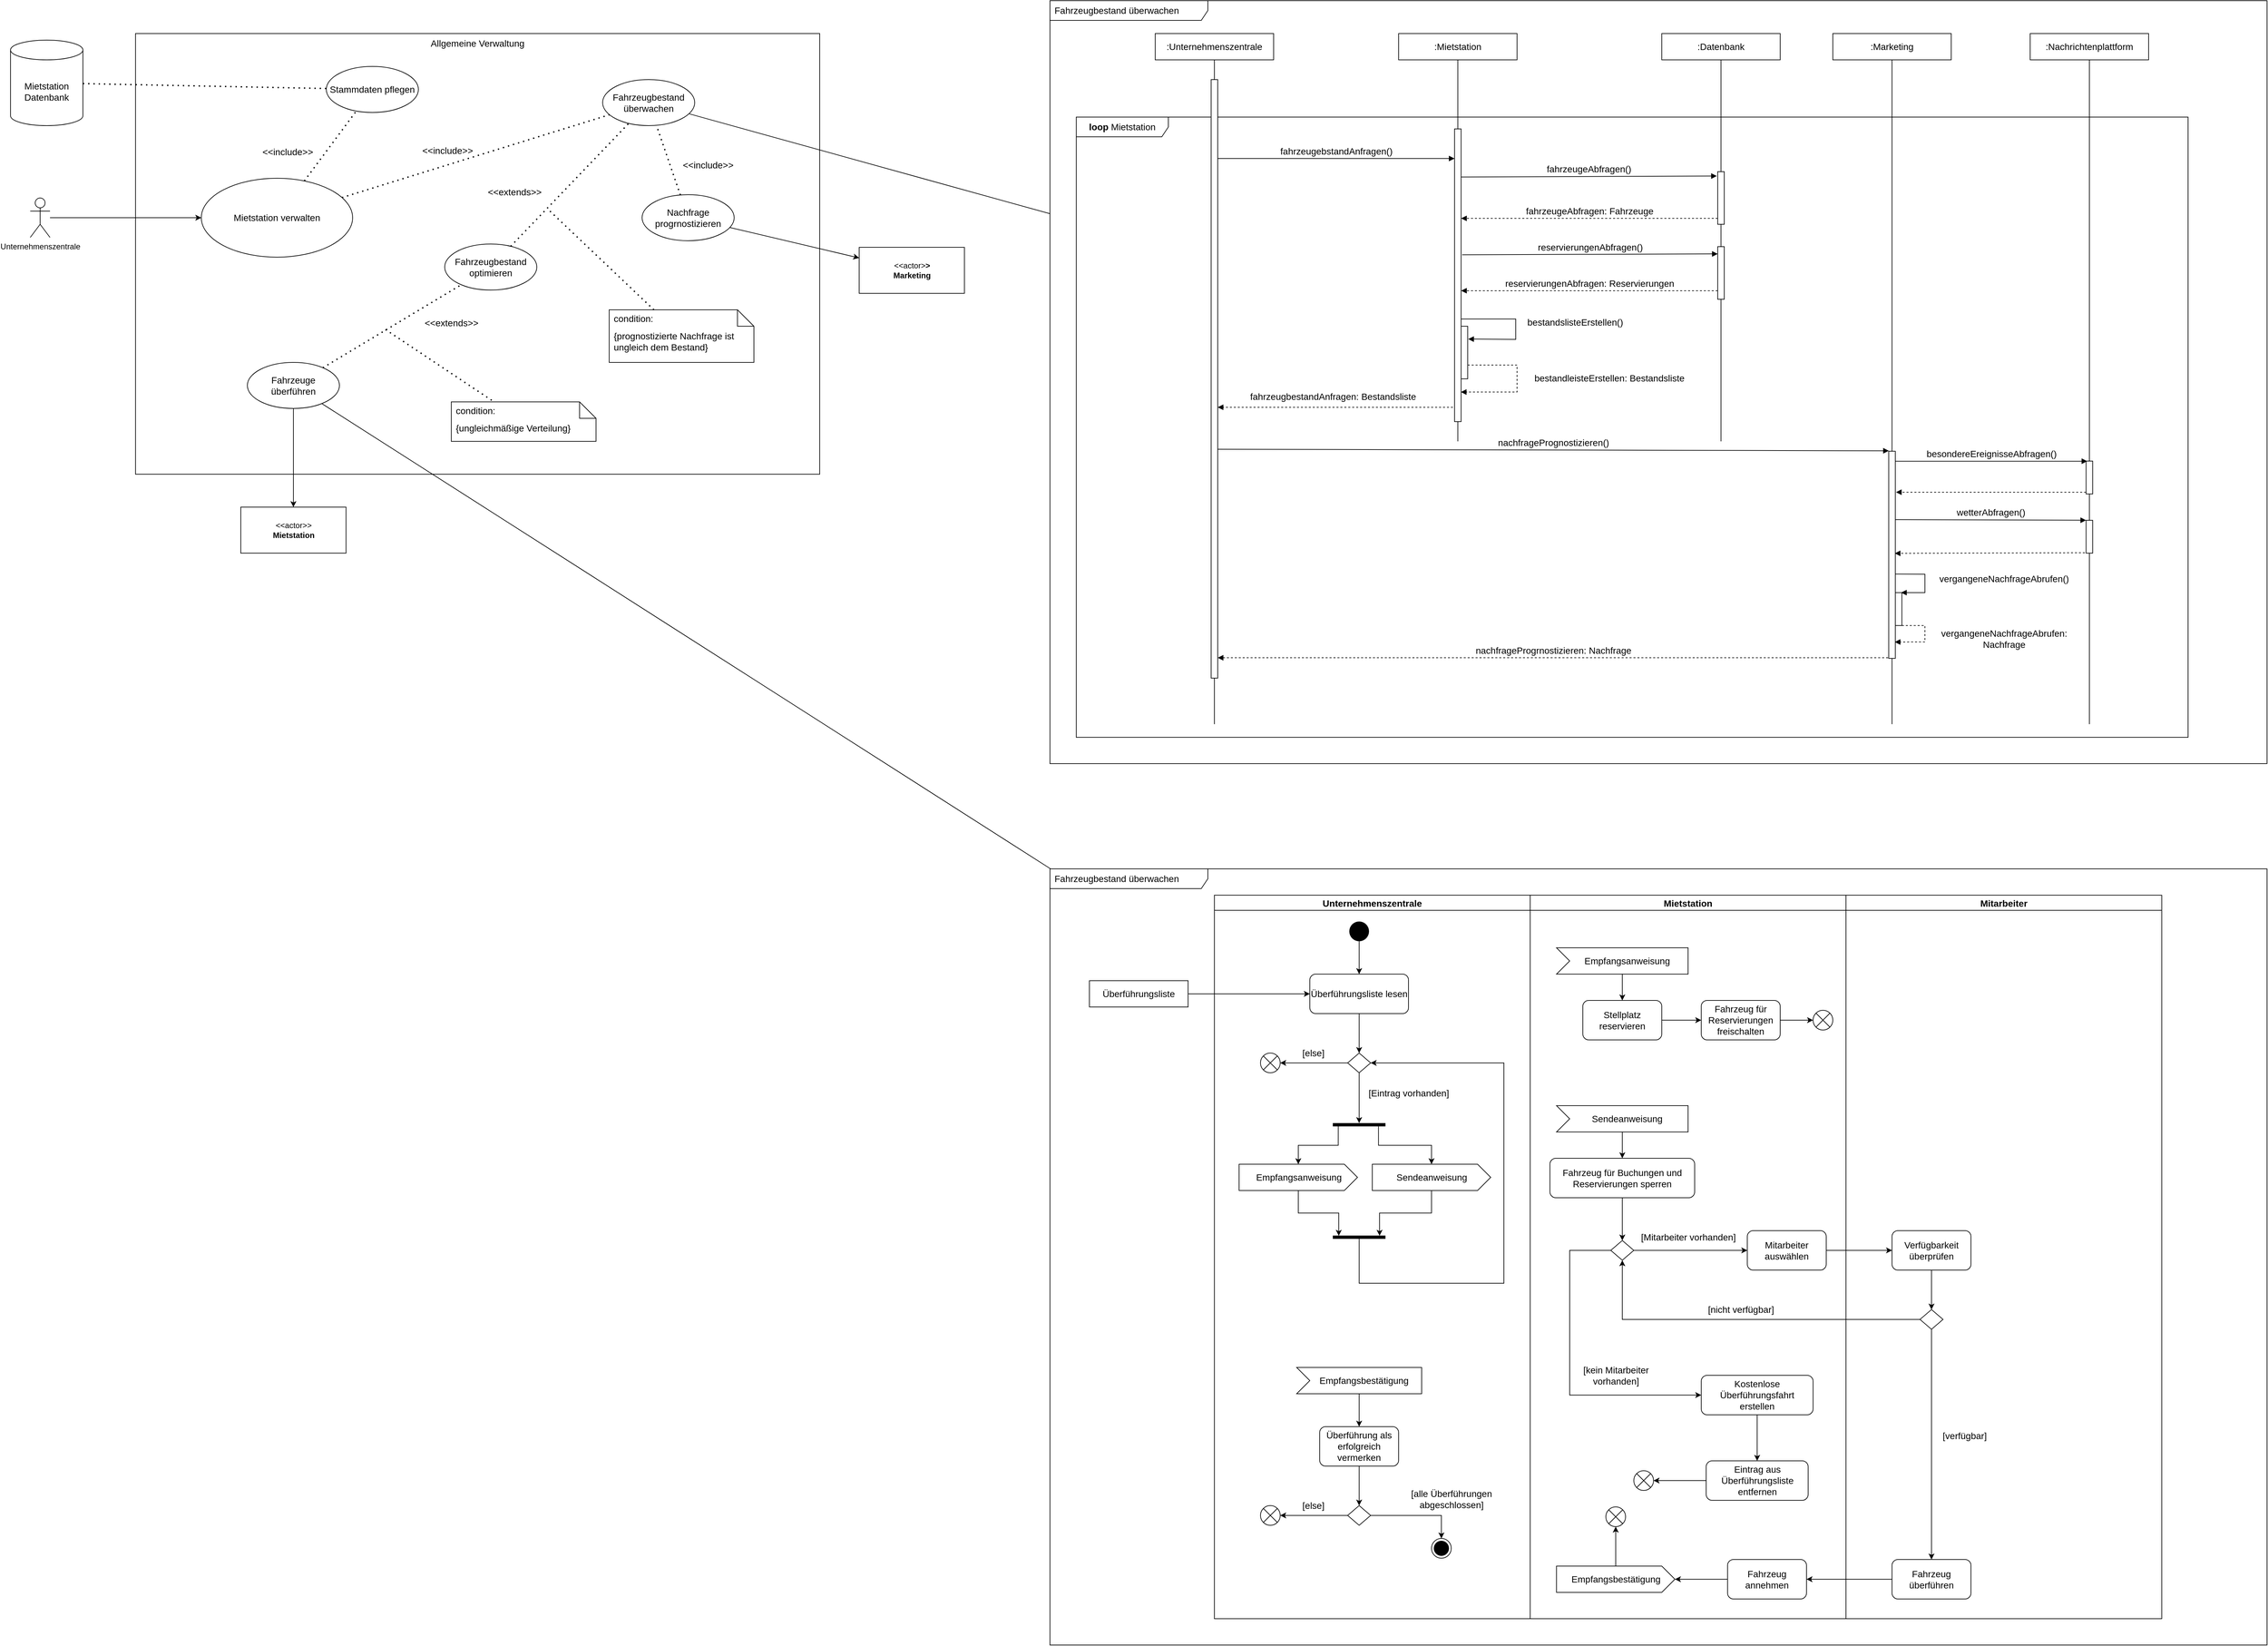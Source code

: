 <mxfile version="16.2.2" type="github">
  <diagram id="T9YhzOFRz3ybyIc2CFFb" name="Page-1">
    <mxGraphModel dx="3977" dy="2266" grid="1" gridSize="10" guides="1" tooltips="1" connect="1" arrows="1" fold="1" page="1" pageScale="1" pageWidth="4000" pageHeight="3000" math="0" shadow="0">
      <root>
        <mxCell id="0" />
        <mxCell id="1" parent="0" />
        <mxCell id="yq6vvfXI3uli9TNve_ER-16" value="Fahrzeugbestand überwachen" style="shape=umlFrame;whiteSpace=wrap;html=1;width=240;height=30;boundedLbl=1;verticalAlign=middle;align=left;spacingLeft=5;fontSize=14;" vertex="1" parent="1">
          <mxGeometry x="1630" y="40" width="1850" height="1160" as="geometry" />
        </mxCell>
        <mxCell id="yq6vvfXI3uli9TNve_ER-29" value="&lt;b&gt;loop&lt;/b&gt; Mietstation" style="shape=umlFrame;whiteSpace=wrap;html=1;fontSize=14;width=140;height=30;" vertex="1" parent="1">
          <mxGeometry x="1670" y="217" width="1690" height="943" as="geometry" />
        </mxCell>
        <mxCell id="vpkyE2I-De3JcrigjXew-1" value="Unternehmenszentrale" style="shape=umlActor;verticalLabelPosition=bottom;verticalAlign=top;html=1;" parent="1" vertex="1">
          <mxGeometry x="80" y="340" width="30" height="60" as="geometry" />
        </mxCell>
        <mxCell id="vpkyE2I-De3JcrigjXew-2" value="Allgemeine Verwaltung" style="rounded=0;whiteSpace=wrap;html=1;verticalAlign=top;fontSize=14;" parent="1" vertex="1">
          <mxGeometry x="240" y="90" width="1040" height="670" as="geometry" />
        </mxCell>
        <mxCell id="vpkyE2I-De3JcrigjXew-8" value="Stammdaten pflegen" style="ellipse;whiteSpace=wrap;html=1;fontSize=14;" parent="1" vertex="1">
          <mxGeometry x="530" y="140" width="140" height="70" as="geometry" />
        </mxCell>
        <mxCell id="vpkyE2I-De3JcrigjXew-9" value="" style="endArrow=classic;html=1;rounded=0;fontSize=14;" parent="1" source="vpkyE2I-De3JcrigjXew-1" target="vpkyE2I-De3JcrigjXew-19" edge="1">
          <mxGeometry width="50" height="50" relative="1" as="geometry">
            <mxPoint x="680" y="440" as="sourcePoint" />
            <mxPoint x="300" y="269.861" as="targetPoint" />
          </mxGeometry>
        </mxCell>
        <mxCell id="vpkyE2I-De3JcrigjXew-10" value="Fahrzeugbestand überwachen" style="ellipse;whiteSpace=wrap;html=1;fontSize=14;" parent="1" vertex="1">
          <mxGeometry x="950" y="160" width="140" height="70" as="geometry" />
        </mxCell>
        <mxCell id="vpkyE2I-De3JcrigjXew-11" value="Fahrzeugbestand optimieren" style="ellipse;whiteSpace=wrap;html=1;fontSize=14;" parent="1" vertex="1">
          <mxGeometry x="710" y="410" width="140" height="70" as="geometry" />
        </mxCell>
        <mxCell id="vpkyE2I-De3JcrigjXew-12" value="Fahrzeuge überführen" style="ellipse;whiteSpace=wrap;html=1;fontSize=14;" parent="1" vertex="1">
          <mxGeometry x="410" y="590" width="140" height="70" as="geometry" />
        </mxCell>
        <mxCell id="vpkyE2I-De3JcrigjXew-13" value="&amp;lt;&amp;lt;include&amp;gt;&amp;gt;" style="endArrow=none;dashed=1;html=1;dashPattern=1 3;strokeWidth=2;rounded=0;fontSize=14;" parent="1" source="vpkyE2I-De3JcrigjXew-19" target="vpkyE2I-De3JcrigjXew-8" edge="1">
          <mxGeometry x="-0.706" y="48" width="50" height="50" relative="1" as="geometry">
            <mxPoint x="537.727" y="280" as="sourcePoint" />
            <mxPoint x="730" y="440" as="targetPoint" />
            <mxPoint x="1" as="offset" />
          </mxGeometry>
        </mxCell>
        <mxCell id="vpkyE2I-De3JcrigjXew-14" value="&amp;lt;&amp;lt;include&amp;gt;&amp;gt;" style="endArrow=none;dashed=1;html=1;dashPattern=1 3;strokeWidth=2;rounded=0;fontSize=14;" parent="1" source="vpkyE2I-De3JcrigjXew-19" target="vpkyE2I-De3JcrigjXew-10" edge="1">
          <mxGeometry x="-0.183" y="21" width="50" height="50" relative="1" as="geometry">
            <mxPoint x="610" y="348.133" as="sourcePoint" />
            <mxPoint x="730" y="440" as="targetPoint" />
            <mxPoint as="offset" />
          </mxGeometry>
        </mxCell>
        <mxCell id="vpkyE2I-De3JcrigjXew-16" value="&amp;lt;&amp;lt;extends&amp;gt;&amp;gt;" style="endArrow=none;dashed=1;html=1;dashPattern=1 3;strokeWidth=2;rounded=0;fontSize=14;" parent="1" source="vpkyE2I-De3JcrigjXew-12" target="vpkyE2I-De3JcrigjXew-11" edge="1">
          <mxGeometry x="0.65" y="-42" width="50" height="50" relative="1" as="geometry">
            <mxPoint x="680" y="490" as="sourcePoint" />
            <mxPoint x="730" y="440" as="targetPoint" />
            <mxPoint as="offset" />
          </mxGeometry>
        </mxCell>
        <mxCell id="vpkyE2I-De3JcrigjXew-17" value="&amp;lt;&amp;lt;include&amp;gt;&amp;gt;" style="endArrow=none;dashed=1;html=1;dashPattern=1 3;strokeWidth=2;rounded=0;fontSize=14;startArrow=none;" parent="1" source="yq6vvfXI3uli9TNve_ER-58" target="vpkyE2I-De3JcrigjXew-10" edge="1">
          <mxGeometry x="-0.474" y="-54" width="50" height="50" relative="1" as="geometry">
            <mxPoint x="680" y="490" as="sourcePoint" />
            <mxPoint x="596.707" y="420" as="targetPoint" />
            <mxPoint as="offset" />
          </mxGeometry>
        </mxCell>
        <mxCell id="vpkyE2I-De3JcrigjXew-19" value="Mietstation verwalten" style="ellipse;whiteSpace=wrap;html=1;fontSize=14;" parent="1" vertex="1">
          <mxGeometry x="340" y="310" width="230" height="120" as="geometry" />
        </mxCell>
        <mxCell id="vpkyE2I-De3JcrigjXew-20" value="{ungleichmäßige Verteilung}" style="shape=note2;boundedLbl=1;whiteSpace=wrap;html=1;size=25;verticalAlign=top;align=left;spacingLeft=5;fontSize=14;" parent="1" vertex="1">
          <mxGeometry x="720" y="650" width="220" height="60" as="geometry" />
        </mxCell>
        <mxCell id="vpkyE2I-De3JcrigjXew-21" value="condition:" style="resizeWidth=1;part=1;strokeColor=none;fillColor=none;align=left;spacingLeft=5;fontSize=14;" parent="vpkyE2I-De3JcrigjXew-20" vertex="1">
          <mxGeometry width="220" height="25" relative="1" as="geometry" />
        </mxCell>
        <mxCell id="vpkyE2I-De3JcrigjXew-22" value="" style="endArrow=none;dashed=1;html=1;dashPattern=1 3;strokeWidth=2;rounded=0;fontSize=14;startArrow=none;startFill=0;" parent="1" target="vpkyE2I-De3JcrigjXew-20" edge="1">
          <mxGeometry width="50" height="50" relative="1" as="geometry">
            <mxPoint x="620" y="540" as="sourcePoint" />
            <mxPoint x="730" y="440" as="targetPoint" />
          </mxGeometry>
        </mxCell>
        <mxCell id="vpkyE2I-De3JcrigjXew-23" value="{prognostizierte Nachfrage ist ungleich dem Bestand}" style="shape=note2;boundedLbl=1;whiteSpace=wrap;html=1;size=25;verticalAlign=top;align=left;spacingLeft=5;fontSize=14;" parent="1" vertex="1">
          <mxGeometry x="960" y="510" width="220" height="80" as="geometry" />
        </mxCell>
        <mxCell id="vpkyE2I-De3JcrigjXew-24" value="condition:" style="resizeWidth=1;part=1;strokeColor=none;fillColor=none;align=left;spacingLeft=5;fontSize=14;" parent="vpkyE2I-De3JcrigjXew-23" vertex="1">
          <mxGeometry width="220" height="25" relative="1" as="geometry" />
        </mxCell>
        <mxCell id="vpkyE2I-De3JcrigjXew-25" value="" style="endArrow=none;dashed=1;html=1;dashPattern=1 3;strokeWidth=2;rounded=0;fontSize=14;" parent="1" target="vpkyE2I-De3JcrigjXew-23" edge="1">
          <mxGeometry width="50" height="50" relative="1" as="geometry">
            <mxPoint x="870" y="360" as="sourcePoint" />
            <mxPoint x="790" y="480" as="targetPoint" />
          </mxGeometry>
        </mxCell>
        <mxCell id="yq6vvfXI3uli9TNve_ER-6" value="&amp;lt;&amp;lt;actor&amp;gt;&amp;gt;&lt;br&gt;&lt;b&gt;Mietstation&lt;/b&gt;" style="text;html=1;align=center;verticalAlign=middle;dashed=0;fillColor=#ffffff;strokeColor=#000000;" vertex="1" parent="1">
          <mxGeometry x="400" y="810" width="160" height="70" as="geometry" />
        </mxCell>
        <mxCell id="yq6vvfXI3uli9TNve_ER-11" value="&lt;div&gt;Mietstation&lt;br&gt;&lt;/div&gt;&lt;div&gt;Datenbank&lt;/div&gt;" style="shape=cylinder3;whiteSpace=wrap;html=1;boundedLbl=1;backgroundOutline=1;size=15;fontSize=14;" vertex="1" parent="1">
          <mxGeometry x="50" y="100" width="110" height="130" as="geometry" />
        </mxCell>
        <mxCell id="yq6vvfXI3uli9TNve_ER-12" value="" style="endArrow=none;dashed=1;html=1;dashPattern=1 3;strokeWidth=2;rounded=0;fontSize=14;" edge="1" parent="1" source="yq6vvfXI3uli9TNve_ER-11" target="vpkyE2I-De3JcrigjXew-8">
          <mxGeometry width="50" height="50" relative="1" as="geometry">
            <mxPoint x="520" y="260" as="sourcePoint" />
            <mxPoint x="570" y="210" as="targetPoint" />
          </mxGeometry>
        </mxCell>
        <mxCell id="yq6vvfXI3uli9TNve_ER-14" value="" style="endArrow=none;html=1;rounded=0;fontSize=14;" edge="1" parent="1" source="yq6vvfXI3uli9TNve_ER-16" target="vpkyE2I-De3JcrigjXew-10">
          <mxGeometry width="50" height="50" relative="1" as="geometry">
            <mxPoint x="1420" y="500" as="sourcePoint" />
            <mxPoint x="1470" y="450" as="targetPoint" />
          </mxGeometry>
        </mxCell>
        <mxCell id="yq6vvfXI3uli9TNve_ER-18" value=":Unternehmenszentrale" style="shape=umlLifeline;perimeter=lifelinePerimeter;whiteSpace=wrap;html=1;container=1;collapsible=0;recursiveResize=0;outlineConnect=0;lifelineDashed=0;fontSize=14;" vertex="1" parent="1">
          <mxGeometry x="1790" y="90" width="180" height="1050" as="geometry" />
        </mxCell>
        <mxCell id="yq6vvfXI3uli9TNve_ER-26" value="" style="html=1;points=[];perimeter=orthogonalPerimeter;fontSize=14;" vertex="1" parent="yq6vvfXI3uli9TNve_ER-18">
          <mxGeometry x="85" y="70" width="10" height="910" as="geometry" />
        </mxCell>
        <mxCell id="yq6vvfXI3uli9TNve_ER-19" value=":Mietstation" style="shape=umlLifeline;perimeter=lifelinePerimeter;whiteSpace=wrap;html=1;container=1;collapsible=0;recursiveResize=0;outlineConnect=0;lifelineDashed=0;fontSize=14;" vertex="1" parent="1">
          <mxGeometry x="2160" y="90" width="180" height="620" as="geometry" />
        </mxCell>
        <mxCell id="yq6vvfXI3uli9TNve_ER-27" value="" style="html=1;points=[];perimeter=orthogonalPerimeter;fontSize=14;" vertex="1" parent="yq6vvfXI3uli9TNve_ER-19">
          <mxGeometry x="85" y="145" width="10" height="445" as="geometry" />
        </mxCell>
        <mxCell id="yq6vvfXI3uli9TNve_ER-37" value="bestandslisteErstellen()" style="html=1;verticalAlign=bottom;labelBackgroundColor=none;endArrow=block;endFill=1;rounded=0;fontSize=14;entryX=1.08;entryY=0.243;entryDx=0;entryDy=0;entryPerimeter=0;" edge="1" parent="yq6vvfXI3uli9TNve_ER-19" source="yq6vvfXI3uli9TNve_ER-27" target="yq6vvfXI3uli9TNve_ER-40">
          <mxGeometry x="0.059" y="90" width="160" relative="1" as="geometry">
            <mxPoint x="113" y="434" as="sourcePoint" />
            <mxPoint x="113" y="465" as="targetPoint" />
            <Array as="points">
              <mxPoint x="178" y="434" />
              <mxPoint x="178" y="465" />
            </Array>
            <mxPoint as="offset" />
          </mxGeometry>
        </mxCell>
        <mxCell id="yq6vvfXI3uli9TNve_ER-40" value="" style="html=1;points=[];perimeter=orthogonalPerimeter;fontSize=14;" vertex="1" parent="yq6vvfXI3uli9TNve_ER-19">
          <mxGeometry x="95" y="445" width="10" height="80" as="geometry" />
        </mxCell>
        <mxCell id="yq6vvfXI3uli9TNve_ER-41" value="bestandleisteErstellen: Bestandsliste" style="html=1;verticalAlign=bottom;labelBackgroundColor=none;endArrow=block;endFill=1;dashed=1;rounded=0;fontSize=14;exitX=1;exitY=0.738;exitDx=0;exitDy=0;exitPerimeter=0;entryX=0.96;entryY=0.899;entryDx=0;entryDy=0;entryPerimeter=0;" edge="1" parent="yq6vvfXI3uli9TNve_ER-19" source="yq6vvfXI3uli9TNve_ER-40" target="yq6vvfXI3uli9TNve_ER-27">
          <mxGeometry x="0.053" y="140" width="160" relative="1" as="geometry">
            <mxPoint x="70" y="465" as="sourcePoint" />
            <mxPoint x="230" y="465" as="targetPoint" />
            <Array as="points">
              <mxPoint x="180" y="504" />
              <mxPoint x="180" y="545" />
            </Array>
            <mxPoint as="offset" />
          </mxGeometry>
        </mxCell>
        <mxCell id="yq6vvfXI3uli9TNve_ER-20" value=":Datenbank" style="shape=umlLifeline;perimeter=lifelinePerimeter;whiteSpace=wrap;html=1;container=1;collapsible=0;recursiveResize=0;outlineConnect=0;lifelineDashed=0;fontSize=14;" vertex="1" parent="1">
          <mxGeometry x="2560" y="90" width="180" height="620" as="geometry" />
        </mxCell>
        <mxCell id="yq6vvfXI3uli9TNve_ER-33" value="" style="html=1;points=[];perimeter=orthogonalPerimeter;fontSize=14;" vertex="1" parent="yq6vvfXI3uli9TNve_ER-20">
          <mxGeometry x="85" y="324" width="10" height="80" as="geometry" />
        </mxCell>
        <mxCell id="yq6vvfXI3uli9TNve_ER-36" value="reservierungenAbfragen()" style="html=1;verticalAlign=bottom;labelBackgroundColor=none;endArrow=block;endFill=1;rounded=0;fontSize=14;exitX=1.167;exitY=0.43;exitDx=0;exitDy=0;exitPerimeter=0;" edge="1" parent="yq6vvfXI3uli9TNve_ER-20">
          <mxGeometry width="160" relative="1" as="geometry">
            <mxPoint x="-303.33" y="336.35" as="sourcePoint" />
            <mxPoint x="85" y="335.0" as="targetPoint" />
          </mxGeometry>
        </mxCell>
        <mxCell id="yq6vvfXI3uli9TNve_ER-70" value="" style="html=1;points=[];perimeter=orthogonalPerimeter;fontSize=14;" vertex="1" parent="yq6vvfXI3uli9TNve_ER-20">
          <mxGeometry x="85" y="210" width="10" height="80" as="geometry" />
        </mxCell>
        <mxCell id="yq6vvfXI3uli9TNve_ER-28" value="fahrzeugebstandAnfragen()" style="html=1;verticalAlign=bottom;labelBackgroundColor=none;endArrow=block;endFill=1;rounded=0;fontSize=14;" edge="1" parent="1">
          <mxGeometry width="160" relative="1" as="geometry">
            <mxPoint x="1885" y="280.0" as="sourcePoint" />
            <mxPoint x="2245" y="280.0" as="targetPoint" />
          </mxGeometry>
        </mxCell>
        <mxCell id="yq6vvfXI3uli9TNve_ER-32" value="fahrzeugeAbfragen()" style="html=1;verticalAlign=bottom;labelBackgroundColor=none;endArrow=block;endFill=1;rounded=0;fontSize=14;entryX=-0.133;entryY=0.02;entryDx=0;entryDy=0;entryPerimeter=0;exitX=1;exitY=0.153;exitDx=0;exitDy=0;exitPerimeter=0;" edge="1" parent="1">
          <mxGeometry width="160" relative="1" as="geometry">
            <mxPoint x="2255" y="308.085" as="sourcePoint" />
            <mxPoint x="2643.67" y="306.6" as="targetPoint" />
          </mxGeometry>
        </mxCell>
        <mxCell id="yq6vvfXI3uli9TNve_ER-34" value="fahrzeugeAbfragen: Fahrzeuge" style="html=1;verticalAlign=bottom;labelBackgroundColor=none;endArrow=block;endFill=1;dashed=1;rounded=0;fontSize=14;" edge="1" parent="1">
          <mxGeometry width="160" relative="1" as="geometry">
            <mxPoint x="2645" y="371" as="sourcePoint" />
            <mxPoint x="2255" y="371" as="targetPoint" />
            <Array as="points">
              <mxPoint x="2370" y="371" />
            </Array>
          </mxGeometry>
        </mxCell>
        <mxCell id="yq6vvfXI3uli9TNve_ER-35" value="reservierungenAbfragen: Reservierungen" style="html=1;verticalAlign=bottom;labelBackgroundColor=none;endArrow=block;endFill=1;dashed=1;rounded=0;fontSize=14;" edge="1" parent="1">
          <mxGeometry width="160" relative="1" as="geometry">
            <mxPoint x="2645" y="481" as="sourcePoint" />
            <mxPoint x="2255" y="481" as="targetPoint" />
            <Array as="points">
              <mxPoint x="2330" y="481" />
            </Array>
          </mxGeometry>
        </mxCell>
        <mxCell id="yq6vvfXI3uli9TNve_ER-38" value="" style="html=1;verticalAlign=bottom;labelBackgroundColor=none;endArrow=block;endFill=1;dashed=1;rounded=0;fontSize=14;exitX=-0.25;exitY=0.951;exitDx=0;exitDy=0;exitPerimeter=0;" edge="1" parent="1" source="yq6vvfXI3uli9TNve_ER-27" target="yq6vvfXI3uli9TNve_ER-26">
          <mxGeometry width="160" relative="1" as="geometry">
            <mxPoint x="2150" y="420" as="sourcePoint" />
            <mxPoint x="2310" y="420" as="targetPoint" />
          </mxGeometry>
        </mxCell>
        <mxCell id="yq6vvfXI3uli9TNve_ER-39" value="fahrzeugbestandAnfragen: Bestandsliste" style="edgeLabel;html=1;align=center;verticalAlign=middle;resizable=0;points=[];fontSize=14;" vertex="1" connectable="0" parent="yq6vvfXI3uli9TNve_ER-38">
          <mxGeometry x="0.156" y="-1" relative="1" as="geometry">
            <mxPoint x="24" y="-15" as="offset" />
          </mxGeometry>
        </mxCell>
        <mxCell id="yq6vvfXI3uli9TNve_ER-42" value="nachfragePrognostizieren()" style="html=1;verticalAlign=bottom;labelBackgroundColor=none;endArrow=block;endFill=1;rounded=0;fontSize=14;entryX=0.009;entryY=-0.002;entryDx=0;entryDy=0;entryPerimeter=0;" edge="1" parent="1" target="yq6vvfXI3uli9TNve_ER-44">
          <mxGeometry width="160" relative="1" as="geometry">
            <mxPoint x="1885" y="722" as="sourcePoint" />
            <mxPoint x="2935" y="722" as="targetPoint" />
          </mxGeometry>
        </mxCell>
        <mxCell id="yq6vvfXI3uli9TNve_ER-43" value=":Marketing" style="shape=umlLifeline;perimeter=lifelinePerimeter;whiteSpace=wrap;html=1;container=1;collapsible=0;recursiveResize=0;outlineConnect=0;lifelineDashed=0;fontSize=14;" vertex="1" parent="1">
          <mxGeometry x="2820" y="90" width="180" height="1050" as="geometry" />
        </mxCell>
        <mxCell id="yq6vvfXI3uli9TNve_ER-44" value="" style="html=1;points=[];perimeter=orthogonalPerimeter;fontSize=14;" vertex="1" parent="yq6vvfXI3uli9TNve_ER-43">
          <mxGeometry x="85" y="635" width="10" height="315" as="geometry" />
        </mxCell>
        <mxCell id="yq6vvfXI3uli9TNve_ER-53" value="" style="html=1;points=[];perimeter=orthogonalPerimeter;fontSize=14;" vertex="1" parent="yq6vvfXI3uli9TNve_ER-43">
          <mxGeometry x="95" y="850" width="10" height="50" as="geometry" />
        </mxCell>
        <mxCell id="yq6vvfXI3uli9TNve_ER-54" value="vergangeneNachfrageAbrufen()" style="html=1;verticalAlign=bottom;labelBackgroundColor=none;endArrow=block;endFill=1;rounded=0;fontSize=14;entryX=0.875;entryY=0;entryDx=0;entryDy=0;entryPerimeter=0;exitX=1.039;exitY=0.593;exitDx=0;exitDy=0;exitPerimeter=0;" edge="1" parent="yq6vvfXI3uli9TNve_ER-43" source="yq6vvfXI3uli9TNve_ER-44" target="yq6vvfXI3uli9TNve_ER-53">
          <mxGeometry x="0.15" y="120" width="160" relative="1" as="geometry">
            <mxPoint x="100" y="820" as="sourcePoint" />
            <mxPoint x="250" y="820" as="targetPoint" />
            <Array as="points">
              <mxPoint x="140" y="822" />
              <mxPoint x="140" y="850" />
            </Array>
            <mxPoint as="offset" />
          </mxGeometry>
        </mxCell>
        <mxCell id="yq6vvfXI3uli9TNve_ER-55" value="vergangeneNachfrageAbrufen:&lt;br&gt;Nachfrage" style="html=1;verticalAlign=bottom;labelBackgroundColor=none;endArrow=block;endFill=1;dashed=1;rounded=0;fontSize=14;entryX=0.917;entryY=0.921;entryDx=0;entryDy=0;entryPerimeter=0;" edge="1" parent="yq6vvfXI3uli9TNve_ER-43" target="yq6vvfXI3uli9TNve_ER-44">
          <mxGeometry x="0.134" y="121" width="160" relative="1" as="geometry">
            <mxPoint x="105" y="900" as="sourcePoint" />
            <mxPoint x="265" y="900" as="targetPoint" />
            <Array as="points">
              <mxPoint x="140" y="900" />
              <mxPoint x="140" y="925" />
            </Array>
            <mxPoint x="120" y="-106" as="offset" />
          </mxGeometry>
        </mxCell>
        <mxCell id="yq6vvfXI3uli9TNve_ER-46" value=":Nachrichtenplattform" style="shape=umlLifeline;perimeter=lifelinePerimeter;whiteSpace=wrap;html=1;container=1;collapsible=0;recursiveResize=0;outlineConnect=0;lifelineDashed=0;fontSize=14;" vertex="1" parent="1">
          <mxGeometry x="3120" y="90" width="180" height="1050" as="geometry" />
        </mxCell>
        <mxCell id="yq6vvfXI3uli9TNve_ER-47" value="" style="html=1;points=[];perimeter=orthogonalPerimeter;fontSize=14;" vertex="1" parent="yq6vvfXI3uli9TNve_ER-46">
          <mxGeometry x="85" y="650" width="10" height="50" as="geometry" />
        </mxCell>
        <mxCell id="yq6vvfXI3uli9TNve_ER-52" value="" style="html=1;points=[];perimeter=orthogonalPerimeter;fontSize=14;" vertex="1" parent="yq6vvfXI3uli9TNve_ER-46">
          <mxGeometry x="85" y="740" width="10" height="50" as="geometry" />
        </mxCell>
        <mxCell id="yq6vvfXI3uli9TNve_ER-48" value="besondereEreignisseAbfragen()" style="html=1;verticalAlign=bottom;labelBackgroundColor=none;endArrow=block;endFill=1;rounded=0;fontSize=14;entryX=0.178;entryY=0.004;entryDx=0;entryDy=0;entryPerimeter=0;" edge="1" parent="1" source="yq6vvfXI3uli9TNve_ER-44" target="yq6vvfXI3uli9TNve_ER-47">
          <mxGeometry width="160" relative="1" as="geometry">
            <mxPoint x="2950" y="770" as="sourcePoint" />
            <mxPoint x="3110" y="770" as="targetPoint" />
          </mxGeometry>
        </mxCell>
        <mxCell id="yq6vvfXI3uli9TNve_ER-49" value="" style="html=1;verticalAlign=bottom;labelBackgroundColor=none;endArrow=block;endFill=1;dashed=1;rounded=0;fontSize=14;entryX=1.1;entryY=0.198;entryDx=0;entryDy=0;entryPerimeter=0;" edge="1" parent="1" source="yq6vvfXI3uli9TNve_ER-47" target="yq6vvfXI3uli9TNve_ER-44">
          <mxGeometry width="160" relative="1" as="geometry">
            <mxPoint x="3210" y="787.34" as="sourcePoint" />
            <mxPoint x="2945" y="787.34" as="targetPoint" />
          </mxGeometry>
        </mxCell>
        <mxCell id="yq6vvfXI3uli9TNve_ER-50" value="wetterAbfragen()" style="html=1;verticalAlign=bottom;labelBackgroundColor=none;endArrow=block;endFill=1;rounded=0;fontSize=14;exitX=0.946;exitY=0.33;exitDx=0;exitDy=0;exitPerimeter=0;" edge="1" parent="1" source="yq6vvfXI3uli9TNve_ER-44">
          <mxGeometry width="160" relative="1" as="geometry">
            <mxPoint x="2946.04" y="829.96" as="sourcePoint" />
            <mxPoint x="3205" y="829.96" as="targetPoint" />
          </mxGeometry>
        </mxCell>
        <mxCell id="yq6vvfXI3uli9TNve_ER-51" value="" style="html=1;verticalAlign=bottom;labelBackgroundColor=none;endArrow=block;endFill=1;dashed=1;rounded=0;fontSize=14;exitX=-0.193;exitY=0.886;exitDx=0;exitDy=0;exitPerimeter=0;entryX=0.918;entryY=0.493;entryDx=0;entryDy=0;entryPerimeter=0;" edge="1" parent="1" target="yq6vvfXI3uli9TNve_ER-44">
          <mxGeometry width="160" relative="1" as="geometry">
            <mxPoint x="3203.07" y="879.34" as="sourcePoint" />
            <mxPoint x="2945" y="879.34" as="targetPoint" />
          </mxGeometry>
        </mxCell>
        <mxCell id="yq6vvfXI3uli9TNve_ER-56" value="nachfrageProgrnostizieren: Nachfrage" style="html=1;verticalAlign=bottom;labelBackgroundColor=none;endArrow=block;endFill=1;dashed=1;rounded=0;fontSize=14;exitX=-0.1;exitY=0.997;exitDx=0;exitDy=0;exitPerimeter=0;" edge="1" parent="1" source="yq6vvfXI3uli9TNve_ER-44" target="yq6vvfXI3uli9TNve_ER-26">
          <mxGeometry width="160" relative="1" as="geometry">
            <mxPoint x="2590" y="850" as="sourcePoint" />
            <mxPoint x="2750" y="850" as="targetPoint" />
          </mxGeometry>
        </mxCell>
        <mxCell id="yq6vvfXI3uli9TNve_ER-58" value="Nachfrage progrnostizieren" style="ellipse;whiteSpace=wrap;html=1;fontSize=14;" vertex="1" parent="1">
          <mxGeometry x="1010" y="335" width="140" height="70" as="geometry" />
        </mxCell>
        <mxCell id="yq6vvfXI3uli9TNve_ER-61" value="" style="endArrow=none;dashed=1;html=1;dashPattern=1 3;strokeWidth=2;rounded=0;fontSize=14;" edge="1" parent="1" source="vpkyE2I-De3JcrigjXew-11" target="vpkyE2I-De3JcrigjXew-10">
          <mxGeometry width="50" height="50" relative="1" as="geometry">
            <mxPoint x="846.531" y="520.99" as="sourcePoint" />
            <mxPoint x="973.595" y="259.025" as="targetPoint" />
          </mxGeometry>
        </mxCell>
        <mxCell id="yq6vvfXI3uli9TNve_ER-62" value="&amp;lt;&amp;lt;extends&amp;gt;&amp;gt;" style="edgeLabel;html=1;align=center;verticalAlign=middle;resizable=0;points=[];fontSize=14;" vertex="1" connectable="0" parent="yq6vvfXI3uli9TNve_ER-61">
          <mxGeometry x="-0.104" y="-2" relative="1" as="geometry">
            <mxPoint x="-76" as="offset" />
          </mxGeometry>
        </mxCell>
        <mxCell id="yq6vvfXI3uli9TNve_ER-63" value="&lt;div&gt;&amp;lt;&amp;lt;actor&amp;gt;&lt;b&gt;&amp;gt;&lt;/b&gt;&lt;/div&gt;&lt;div&gt;&lt;b&gt;Marketing&lt;br&gt;&lt;/b&gt;&lt;/div&gt;" style="text;html=1;align=center;verticalAlign=middle;dashed=0;fillColor=#ffffff;strokeColor=#000000;" vertex="1" parent="1">
          <mxGeometry x="1340" y="415" width="160" height="70" as="geometry" />
        </mxCell>
        <mxCell id="yq6vvfXI3uli9TNve_ER-65" value="" style="endArrow=classic;html=1;rounded=0;fontSize=14;" edge="1" parent="1" source="yq6vvfXI3uli9TNve_ER-58" target="yq6vvfXI3uli9TNve_ER-63">
          <mxGeometry width="50" height="50" relative="1" as="geometry">
            <mxPoint x="1140" y="398.75" as="sourcePoint" />
            <mxPoint x="1370" y="398.75" as="targetPoint" />
          </mxGeometry>
        </mxCell>
        <mxCell id="yq6vvfXI3uli9TNve_ER-66" value="" style="endArrow=classic;html=1;rounded=0;fontSize=14;" edge="1" parent="1" source="vpkyE2I-De3JcrigjXew-12" target="yq6vvfXI3uli9TNve_ER-6">
          <mxGeometry width="50" height="50" relative="1" as="geometry">
            <mxPoint x="669.998" y="799.996" as="sourcePoint" />
            <mxPoint x="1071.84" y="847.565" as="targetPoint" />
          </mxGeometry>
        </mxCell>
        <mxCell id="yq6vvfXI3uli9TNve_ER-73" value="" style="endArrow=none;html=1;rounded=0;fontSize=14;" edge="1" parent="1" source="yq6vvfXI3uli9TNve_ER-167" target="vpkyE2I-De3JcrigjXew-12">
          <mxGeometry width="50" height="50" relative="1" as="geometry">
            <mxPoint x="1630" y="1303.907" as="sourcePoint" />
            <mxPoint x="1810" y="850" as="targetPoint" />
          </mxGeometry>
        </mxCell>
        <mxCell id="yq6vvfXI3uli9TNve_ER-74" value="Unternehmenszentrale" style="swimlane;fontSize=14;" vertex="1" parent="1">
          <mxGeometry x="1880" y="1400" width="480" height="1100" as="geometry" />
        </mxCell>
        <mxCell id="yq6vvfXI3uli9TNve_ER-77" value="" style="ellipse;fillColor=#000000;strokeColor=none;fontSize=14;" vertex="1" parent="yq6vvfXI3uli9TNve_ER-74">
          <mxGeometry x="205" y="40" width="30" height="30" as="geometry" />
        </mxCell>
        <mxCell id="yq6vvfXI3uli9TNve_ER-123" value="[else]" style="edgeStyle=orthogonalEdgeStyle;rounded=0;orthogonalLoop=1;jettySize=auto;html=1;fontSize=14;endArrow=classic;endFill=1;" edge="1" parent="yq6vvfXI3uli9TNve_ER-74" source="yq6vvfXI3uli9TNve_ER-83" target="yq6vvfXI3uli9TNve_ER-120">
          <mxGeometry x="0.024" y="-15" relative="1" as="geometry">
            <mxPoint as="offset" />
          </mxGeometry>
        </mxCell>
        <mxCell id="yq6vvfXI3uli9TNve_ER-83" value="" style="rhombus;whiteSpace=wrap;html=1;fontSize=14;" vertex="1" parent="yq6vvfXI3uli9TNve_ER-74">
          <mxGeometry x="202.5" y="240" width="35" height="30" as="geometry" />
        </mxCell>
        <mxCell id="yq6vvfXI3uli9TNve_ER-105" style="edgeStyle=orthogonalEdgeStyle;rounded=0;orthogonalLoop=1;jettySize=auto;html=1;entryX=0.934;entryY=0.112;entryDx=0;entryDy=0;entryPerimeter=0;fontSize=14;endArrow=classic;endFill=1;" edge="1" parent="yq6vvfXI3uli9TNve_ER-74" source="yq6vvfXI3uli9TNve_ER-95" target="yq6vvfXI3uli9TNve_ER-104">
          <mxGeometry relative="1" as="geometry" />
        </mxCell>
        <mxCell id="yq6vvfXI3uli9TNve_ER-95" value="Empfangsanweisung" style="html=1;shape=mxgraph.infographic.ribbonSimple;notch1=0;notch2=20;align=center;verticalAlign=middle;fontSize=14;fontStyle=0;fillColor=#FFFFFF;" vertex="1" parent="yq6vvfXI3uli9TNve_ER-74">
          <mxGeometry x="37.5" y="409" width="180" height="40" as="geometry" />
        </mxCell>
        <mxCell id="yq6vvfXI3uli9TNve_ER-102" style="edgeStyle=orthogonalEdgeStyle;rounded=0;orthogonalLoop=1;jettySize=auto;html=1;fontSize=14;endArrow=classic;endFill=1;exitX=0.244;exitY=0.103;exitDx=0;exitDy=0;exitPerimeter=0;" edge="1" parent="yq6vvfXI3uli9TNve_ER-74" source="yq6vvfXI3uli9TNve_ER-100" target="yq6vvfXI3uli9TNve_ER-95">
          <mxGeometry relative="1" as="geometry" />
        </mxCell>
        <mxCell id="yq6vvfXI3uli9TNve_ER-103" style="edgeStyle=orthogonalEdgeStyle;rounded=0;orthogonalLoop=1;jettySize=auto;html=1;fontSize=14;endArrow=classic;endFill=1;exitX=-0.033;exitY=0.867;exitDx=0;exitDy=0;exitPerimeter=0;" edge="1" parent="yq6vvfXI3uli9TNve_ER-74" source="yq6vvfXI3uli9TNve_ER-100" target="yq6vvfXI3uli9TNve_ER-94">
          <mxGeometry relative="1" as="geometry" />
        </mxCell>
        <mxCell id="yq6vvfXI3uli9TNve_ER-100" value="" style="html=1;points=[];perimeter=orthogonalPerimeter;fillColor=#000000;strokeColor=none;fontSize=14;rotation=-90;" vertex="1" parent="yq6vvfXI3uli9TNve_ER-74">
          <mxGeometry x="217.5" y="309" width="5" height="80" as="geometry" />
        </mxCell>
        <mxCell id="yq6vvfXI3uli9TNve_ER-106" style="edgeStyle=orthogonalEdgeStyle;rounded=0;orthogonalLoop=1;jettySize=auto;html=1;entryX=0.94;entryY=0.888;entryDx=0;entryDy=0;entryPerimeter=0;fontSize=14;endArrow=classic;endFill=1;" edge="1" parent="yq6vvfXI3uli9TNve_ER-74" source="yq6vvfXI3uli9TNve_ER-94" target="yq6vvfXI3uli9TNve_ER-104">
          <mxGeometry relative="1" as="geometry" />
        </mxCell>
        <mxCell id="yq6vvfXI3uli9TNve_ER-94" value="Sendeanweisung" style="html=1;shape=mxgraph.infographic.ribbonSimple;notch1=0;notch2=20;align=center;verticalAlign=middle;fontSize=14;fontStyle=0;fillColor=#FFFFFF;" vertex="1" parent="yq6vvfXI3uli9TNve_ER-74">
          <mxGeometry x="240" y="409" width="180" height="40" as="geometry" />
        </mxCell>
        <mxCell id="yq6vvfXI3uli9TNve_ER-87" style="edgeStyle=orthogonalEdgeStyle;rounded=0;orthogonalLoop=1;jettySize=auto;html=1;fontSize=14;endArrow=classic;endFill=1;" edge="1" parent="yq6vvfXI3uli9TNve_ER-74" source="yq6vvfXI3uli9TNve_ER-83" target="yq6vvfXI3uli9TNve_ER-100">
          <mxGeometry relative="1" as="geometry">
            <mxPoint x="220" y="340" as="targetPoint" />
          </mxGeometry>
        </mxCell>
        <mxCell id="yq6vvfXI3uli9TNve_ER-88" value="[Eintrag vorhanden]" style="edgeLabel;html=1;align=center;verticalAlign=middle;resizable=0;points=[];fontSize=14;" vertex="1" connectable="0" parent="yq6vvfXI3uli9TNve_ER-87">
          <mxGeometry x="-0.578" y="1" relative="1" as="geometry">
            <mxPoint x="74" y="15" as="offset" />
          </mxGeometry>
        </mxCell>
        <mxCell id="yq6vvfXI3uli9TNve_ER-104" value="" style="html=1;points=[];perimeter=orthogonalPerimeter;fillColor=#000000;strokeColor=none;fontSize=14;rotation=-90;" vertex="1" parent="yq6vvfXI3uli9TNve_ER-74">
          <mxGeometry x="217.5" y="480" width="5" height="80" as="geometry" />
        </mxCell>
        <mxCell id="yq6vvfXI3uli9TNve_ER-113" style="edgeStyle=orthogonalEdgeStyle;rounded=0;orthogonalLoop=1;jettySize=auto;html=1;fontSize=14;endArrow=classic;endFill=1;" edge="1" parent="yq6vvfXI3uli9TNve_ER-74" source="yq6vvfXI3uli9TNve_ER-104" target="yq6vvfXI3uli9TNve_ER-83">
          <mxGeometry relative="1" as="geometry">
            <Array as="points">
              <mxPoint x="220" y="590" />
              <mxPoint x="440" y="590" />
              <mxPoint x="440" y="255" />
            </Array>
          </mxGeometry>
        </mxCell>
        <mxCell id="yq6vvfXI3uli9TNve_ER-115" style="edgeStyle=orthogonalEdgeStyle;rounded=0;orthogonalLoop=1;jettySize=auto;html=1;fontSize=14;endArrow=classic;endFill=1;" edge="1" parent="yq6vvfXI3uli9TNve_ER-74" source="yq6vvfXI3uli9TNve_ER-108" target="yq6vvfXI3uli9TNve_ER-114">
          <mxGeometry relative="1" as="geometry" />
        </mxCell>
        <mxCell id="yq6vvfXI3uli9TNve_ER-108" value="Empfangsbestätigung" style="html=1;shape=mxgraph.infographic.ribbonSimple;notch1=20;notch2=0;align=center;verticalAlign=middle;fontSize=14;fontStyle=0;fillColor=#FFFFFF;flipH=0;spacingRight=0;spacingLeft=14;" vertex="1" parent="yq6vvfXI3uli9TNve_ER-74">
          <mxGeometry x="125" y="718" width="190" height="40" as="geometry" />
        </mxCell>
        <mxCell id="yq6vvfXI3uli9TNve_ER-117" value="" style="edgeStyle=orthogonalEdgeStyle;rounded=0;orthogonalLoop=1;jettySize=auto;html=1;fontSize=14;endArrow=classic;endFill=1;" edge="1" parent="yq6vvfXI3uli9TNve_ER-74" source="yq6vvfXI3uli9TNve_ER-114">
          <mxGeometry relative="1" as="geometry">
            <mxPoint x="220" y="928" as="targetPoint" />
          </mxGeometry>
        </mxCell>
        <mxCell id="yq6vvfXI3uli9TNve_ER-114" value="Überführung als erfolgreich vermerken" style="rounded=1;whiteSpace=wrap;html=1;fontSize=14;" vertex="1" parent="yq6vvfXI3uli9TNve_ER-74">
          <mxGeometry x="160" y="808" width="120" height="60" as="geometry" />
        </mxCell>
        <mxCell id="yq6vvfXI3uli9TNve_ER-125" value="[else]" style="edgeStyle=orthogonalEdgeStyle;rounded=0;orthogonalLoop=1;jettySize=auto;html=1;fontSize=14;endArrow=classic;endFill=1;" edge="1" parent="yq6vvfXI3uli9TNve_ER-74" source="yq6vvfXI3uli9TNve_ER-118" target="yq6vvfXI3uli9TNve_ER-124">
          <mxGeometry x="0.024" y="-15" relative="1" as="geometry">
            <mxPoint as="offset" />
          </mxGeometry>
        </mxCell>
        <mxCell id="yq6vvfXI3uli9TNve_ER-118" value="" style="rhombus;whiteSpace=wrap;html=1;fontSize=14;" vertex="1" parent="yq6vvfXI3uli9TNve_ER-74">
          <mxGeometry x="202.5" y="928" width="35" height="30" as="geometry" />
        </mxCell>
        <mxCell id="yq6vvfXI3uli9TNve_ER-120" value="" style="shape=sumEllipse;perimeter=ellipsePerimeter;whiteSpace=wrap;html=1;backgroundOutline=1;fontSize=14;" vertex="1" parent="yq6vvfXI3uli9TNve_ER-74">
          <mxGeometry x="70" y="240" width="30" height="30" as="geometry" />
        </mxCell>
        <mxCell id="yq6vvfXI3uli9TNve_ER-124" value="" style="shape=sumEllipse;perimeter=ellipsePerimeter;whiteSpace=wrap;html=1;backgroundOutline=1;fontSize=14;" vertex="1" parent="yq6vvfXI3uli9TNve_ER-74">
          <mxGeometry x="70" y="928" width="30" height="30" as="geometry" />
        </mxCell>
        <mxCell id="yq6vvfXI3uli9TNve_ER-126" value="" style="ellipse;html=1;shape=endState;fillColor=#000000;strokeColor=#000000;fontSize=14;" vertex="1" parent="yq6vvfXI3uli9TNve_ER-74">
          <mxGeometry x="330" y="978" width="30" height="30" as="geometry" />
        </mxCell>
        <mxCell id="yq6vvfXI3uli9TNve_ER-119" value="&lt;div&gt;[alle Überführungen&lt;/div&gt;&lt;div&gt;abgeschlossen]&lt;/div&gt;" style="edgeStyle=orthogonalEdgeStyle;rounded=0;orthogonalLoop=1;jettySize=auto;html=1;fontSize=14;endArrow=classic;endFill=1;" edge="1" parent="yq6vvfXI3uli9TNve_ER-74" source="yq6vvfXI3uli9TNve_ER-118" target="yq6vvfXI3uli9TNve_ER-126">
          <mxGeometry x="0.509" y="29" relative="1" as="geometry">
            <mxPoint x="320" y="978" as="targetPoint" />
            <mxPoint x="-14" y="-25" as="offset" />
          </mxGeometry>
        </mxCell>
        <mxCell id="yq6vvfXI3uli9TNve_ER-75" value="Mietstation" style="swimlane;fontSize=14;startSize=23;" vertex="1" parent="1">
          <mxGeometry x="2360" y="1400" width="480" height="1100" as="geometry" />
        </mxCell>
        <mxCell id="yq6vvfXI3uli9TNve_ER-93" value="Empfangsanweisung" style="html=1;shape=mxgraph.infographic.ribbonSimple;notch1=20;notch2=0;align=center;verticalAlign=middle;fontSize=14;fontStyle=0;fillColor=#FFFFFF;flipH=0;spacingRight=0;spacingLeft=14;" vertex="1" parent="yq6vvfXI3uli9TNve_ER-75">
          <mxGeometry x="40" y="80" width="200" height="40" as="geometry" />
        </mxCell>
        <mxCell id="yq6vvfXI3uli9TNve_ER-132" value="" style="edgeStyle=orthogonalEdgeStyle;rounded=0;orthogonalLoop=1;jettySize=auto;html=1;fontSize=14;endArrow=classic;endFill=1;" edge="1" parent="yq6vvfXI3uli9TNve_ER-75" source="yq6vvfXI3uli9TNve_ER-129" target="yq6vvfXI3uli9TNve_ER-131">
          <mxGeometry relative="1" as="geometry" />
        </mxCell>
        <mxCell id="yq6vvfXI3uli9TNve_ER-129" value="Stellplatz reservieren" style="rounded=1;whiteSpace=wrap;html=1;fontSize=14;" vertex="1" parent="yq6vvfXI3uli9TNve_ER-75">
          <mxGeometry x="80" y="160" width="120" height="60" as="geometry" />
        </mxCell>
        <mxCell id="yq6vvfXI3uli9TNve_ER-128" value="" style="edgeStyle=orthogonalEdgeStyle;rounded=0;orthogonalLoop=1;jettySize=auto;html=1;fontSize=14;endArrow=classic;endFill=1;" edge="1" parent="yq6vvfXI3uli9TNve_ER-75" source="yq6vvfXI3uli9TNve_ER-93" target="yq6vvfXI3uli9TNve_ER-129">
          <mxGeometry relative="1" as="geometry">
            <mxPoint x="140" y="190" as="targetPoint" />
          </mxGeometry>
        </mxCell>
        <mxCell id="yq6vvfXI3uli9TNve_ER-134" style="edgeStyle=orthogonalEdgeStyle;rounded=0;orthogonalLoop=1;jettySize=auto;html=1;fontSize=14;endArrow=classic;endFill=1;" edge="1" parent="yq6vvfXI3uli9TNve_ER-75" source="yq6vvfXI3uli9TNve_ER-131" target="yq6vvfXI3uli9TNve_ER-133">
          <mxGeometry relative="1" as="geometry" />
        </mxCell>
        <mxCell id="yq6vvfXI3uli9TNve_ER-131" value="Fahrzeug für Reservierungen freischalten" style="whiteSpace=wrap;html=1;fontSize=14;rounded=1;" vertex="1" parent="yq6vvfXI3uli9TNve_ER-75">
          <mxGeometry x="260" y="160" width="120" height="60" as="geometry" />
        </mxCell>
        <mxCell id="yq6vvfXI3uli9TNve_ER-133" value="" style="shape=sumEllipse;perimeter=ellipsePerimeter;whiteSpace=wrap;html=1;backgroundOutline=1;fontSize=14;" vertex="1" parent="yq6vvfXI3uli9TNve_ER-75">
          <mxGeometry x="430" y="175" width="30" height="30" as="geometry" />
        </mxCell>
        <mxCell id="yq6vvfXI3uli9TNve_ER-135" value="Sendeanweisung" style="html=1;shape=mxgraph.infographic.ribbonSimple;notch1=20;notch2=0;align=center;verticalAlign=middle;fontSize=14;fontStyle=0;fillColor=#FFFFFF;flipH=0;spacingRight=0;spacingLeft=14;" vertex="1" parent="yq6vvfXI3uli9TNve_ER-75">
          <mxGeometry x="40" y="320" width="200" height="40" as="geometry" />
        </mxCell>
        <mxCell id="yq6vvfXI3uli9TNve_ER-138" value="Fahrzeug für Buchungen und Reservierungen sperren" style="rounded=1;whiteSpace=wrap;html=1;fontSize=14;" vertex="1" parent="yq6vvfXI3uli9TNve_ER-75">
          <mxGeometry x="30" y="400" width="220" height="60" as="geometry" />
        </mxCell>
        <mxCell id="yq6vvfXI3uli9TNve_ER-137" value="" style="edgeStyle=orthogonalEdgeStyle;rounded=0;orthogonalLoop=1;jettySize=auto;html=1;fontSize=14;endArrow=classic;endFill=1;" edge="1" parent="yq6vvfXI3uli9TNve_ER-75" source="yq6vvfXI3uli9TNve_ER-135" target="yq6vvfXI3uli9TNve_ER-138">
          <mxGeometry relative="1" as="geometry">
            <mxPoint x="140" y="430" as="targetPoint" />
          </mxGeometry>
        </mxCell>
        <mxCell id="yq6vvfXI3uli9TNve_ER-140" value="" style="edgeStyle=orthogonalEdgeStyle;rounded=0;orthogonalLoop=1;jettySize=auto;html=1;fontSize=14;endArrow=classic;endFill=1;entryX=0.5;entryY=0;entryDx=0;entryDy=0;" edge="1" parent="yq6vvfXI3uli9TNve_ER-75" source="yq6vvfXI3uli9TNve_ER-138" target="yq6vvfXI3uli9TNve_ER-146">
          <mxGeometry relative="1" as="geometry" />
        </mxCell>
        <mxCell id="yq6vvfXI3uli9TNve_ER-146" value="" style="rhombus;whiteSpace=wrap;html=1;fontSize=14;" vertex="1" parent="yq6vvfXI3uli9TNve_ER-75">
          <mxGeometry x="122.5" y="525" width="35" height="30" as="geometry" />
        </mxCell>
        <mxCell id="yq6vvfXI3uli9TNve_ER-139" value="Mitarbeiter auswählen" style="whiteSpace=wrap;html=1;fontSize=14;rounded=1;" vertex="1" parent="yq6vvfXI3uli9TNve_ER-75">
          <mxGeometry x="330" y="510" width="120" height="60" as="geometry" />
        </mxCell>
        <mxCell id="yq6vvfXI3uli9TNve_ER-147" value="[Mitarbeiter vorhanden]" style="edgeStyle=orthogonalEdgeStyle;rounded=0;orthogonalLoop=1;jettySize=auto;html=1;fontSize=14;endArrow=classic;endFill=1;" edge="1" parent="yq6vvfXI3uli9TNve_ER-75" source="yq6vvfXI3uli9TNve_ER-146" target="yq6vvfXI3uli9TNve_ER-139">
          <mxGeometry x="-0.043" y="20" relative="1" as="geometry">
            <mxPoint as="offset" />
          </mxGeometry>
        </mxCell>
        <mxCell id="yq6vvfXI3uli9TNve_ER-163" style="edgeStyle=orthogonalEdgeStyle;rounded=0;orthogonalLoop=1;jettySize=auto;html=1;fontSize=14;endArrow=classic;endFill=1;" edge="1" parent="yq6vvfXI3uli9TNve_ER-75" source="yq6vvfXI3uli9TNve_ER-154" target="yq6vvfXI3uli9TNve_ER-165">
          <mxGeometry relative="1" as="geometry" />
        </mxCell>
        <mxCell id="yq6vvfXI3uli9TNve_ER-154" value="Empfangsbestätigung" style="html=1;shape=mxgraph.infographic.ribbonSimple;notch1=0;notch2=20;align=center;verticalAlign=middle;fontSize=14;fontStyle=0;fillColor=#FFFFFF;" vertex="1" parent="yq6vvfXI3uli9TNve_ER-75">
          <mxGeometry x="40" y="1020" width="180" height="40" as="geometry" />
        </mxCell>
        <mxCell id="yq6vvfXI3uli9TNve_ER-156" style="edgeStyle=orthogonalEdgeStyle;rounded=0;orthogonalLoop=1;jettySize=auto;html=1;fontSize=14;endArrow=classic;endFill=1;" edge="1" parent="yq6vvfXI3uli9TNve_ER-75" source="yq6vvfXI3uli9TNve_ER-155" target="yq6vvfXI3uli9TNve_ER-154">
          <mxGeometry relative="1" as="geometry" />
        </mxCell>
        <mxCell id="yq6vvfXI3uli9TNve_ER-155" value="Fahrzeug annehmen" style="rounded=1;whiteSpace=wrap;html=1;fontSize=14;" vertex="1" parent="yq6vvfXI3uli9TNve_ER-75">
          <mxGeometry x="300" y="1010" width="120" height="60" as="geometry" />
        </mxCell>
        <mxCell id="yq6vvfXI3uli9TNve_ER-161" value="" style="edgeStyle=orthogonalEdgeStyle;rounded=0;orthogonalLoop=1;jettySize=auto;html=1;fontSize=14;endArrow=classic;endFill=1;" edge="1" parent="yq6vvfXI3uli9TNve_ER-75" source="yq6vvfXI3uli9TNve_ER-159" target="yq6vvfXI3uli9TNve_ER-160">
          <mxGeometry relative="1" as="geometry" />
        </mxCell>
        <mxCell id="yq6vvfXI3uli9TNve_ER-159" value="Kostenlose Überführungsfahrt erstellen" style="rounded=1;whiteSpace=wrap;html=1;fontSize=14;" vertex="1" parent="yq6vvfXI3uli9TNve_ER-75">
          <mxGeometry x="260" y="730" width="170" height="60" as="geometry" />
        </mxCell>
        <mxCell id="yq6vvfXI3uli9TNve_ER-158" value="[kein Mitarbeiter&lt;br&gt;vorhanden]" style="edgeStyle=orthogonalEdgeStyle;rounded=0;orthogonalLoop=1;jettySize=auto;html=1;fontSize=14;endArrow=classic;endFill=1;" edge="1" parent="yq6vvfXI3uli9TNve_ER-75" source="yq6vvfXI3uli9TNve_ER-146" target="yq6vvfXI3uli9TNve_ER-159">
          <mxGeometry x="0.461" y="30" relative="1" as="geometry">
            <mxPoint x="50" y="790" as="targetPoint" />
            <Array as="points">
              <mxPoint x="60" y="540" />
              <mxPoint x="60" y="760" />
            </Array>
            <mxPoint as="offset" />
          </mxGeometry>
        </mxCell>
        <mxCell id="yq6vvfXI3uli9TNve_ER-164" style="edgeStyle=orthogonalEdgeStyle;rounded=0;orthogonalLoop=1;jettySize=auto;html=1;fontSize=14;endArrow=classic;endFill=1;" edge="1" parent="yq6vvfXI3uli9TNve_ER-75" source="yq6vvfXI3uli9TNve_ER-160" target="yq6vvfXI3uli9TNve_ER-162">
          <mxGeometry relative="1" as="geometry" />
        </mxCell>
        <mxCell id="yq6vvfXI3uli9TNve_ER-160" value="Eintrag aus Überführungsliste entfernen" style="rounded=1;whiteSpace=wrap;html=1;fontSize=14;" vertex="1" parent="yq6vvfXI3uli9TNve_ER-75">
          <mxGeometry x="267.5" y="860" width="155" height="60" as="geometry" />
        </mxCell>
        <mxCell id="yq6vvfXI3uli9TNve_ER-162" value="" style="shape=sumEllipse;perimeter=ellipsePerimeter;whiteSpace=wrap;html=1;backgroundOutline=1;fontSize=14;" vertex="1" parent="yq6vvfXI3uli9TNve_ER-75">
          <mxGeometry x="157.5" y="875" width="30" height="30" as="geometry" />
        </mxCell>
        <mxCell id="yq6vvfXI3uli9TNve_ER-165" value="" style="shape=sumEllipse;perimeter=ellipsePerimeter;whiteSpace=wrap;html=1;backgroundOutline=1;fontSize=14;" vertex="1" parent="yq6vvfXI3uli9TNve_ER-75">
          <mxGeometry x="115" y="930" width="30" height="30" as="geometry" />
        </mxCell>
        <mxCell id="yq6vvfXI3uli9TNve_ER-76" value="Mitarbeiter" style="swimlane;fontSize=14;" vertex="1" parent="1">
          <mxGeometry x="2840" y="1400" width="480" height="1100" as="geometry" />
        </mxCell>
        <mxCell id="yq6vvfXI3uli9TNve_ER-144" style="edgeStyle=orthogonalEdgeStyle;rounded=0;orthogonalLoop=1;jettySize=auto;html=1;fontSize=14;endArrow=classic;endFill=1;" edge="1" parent="yq6vvfXI3uli9TNve_ER-76" source="yq6vvfXI3uli9TNve_ER-141" target="yq6vvfXI3uli9TNve_ER-143">
          <mxGeometry relative="1" as="geometry" />
        </mxCell>
        <mxCell id="yq6vvfXI3uli9TNve_ER-141" value="Verfügbarkeit überprüfen" style="rounded=1;whiteSpace=wrap;html=1;fontSize=14;" vertex="1" parent="yq6vvfXI3uli9TNve_ER-76">
          <mxGeometry x="70" y="510" width="120" height="60" as="geometry" />
        </mxCell>
        <mxCell id="yq6vvfXI3uli9TNve_ER-153" value="[verfügbar]" style="edgeStyle=orthogonalEdgeStyle;rounded=0;orthogonalLoop=1;jettySize=auto;html=1;fontSize=14;endArrow=classic;endFill=1;" edge="1" parent="yq6vvfXI3uli9TNve_ER-76" source="yq6vvfXI3uli9TNve_ER-143" target="yq6vvfXI3uli9TNve_ER-152">
          <mxGeometry x="-0.077" y="50" relative="1" as="geometry">
            <mxPoint as="offset" />
          </mxGeometry>
        </mxCell>
        <mxCell id="yq6vvfXI3uli9TNve_ER-143" value="" style="rhombus;whiteSpace=wrap;html=1;fontSize=14;" vertex="1" parent="yq6vvfXI3uli9TNve_ER-76">
          <mxGeometry x="112.5" y="630" width="35" height="30" as="geometry" />
        </mxCell>
        <mxCell id="yq6vvfXI3uli9TNve_ER-152" value="Fahrzeug überführen" style="rounded=1;whiteSpace=wrap;html=1;fontSize=14;" vertex="1" parent="yq6vvfXI3uli9TNve_ER-76">
          <mxGeometry x="70" y="1010" width="120" height="60" as="geometry" />
        </mxCell>
        <mxCell id="yq6vvfXI3uli9TNve_ER-84" style="edgeStyle=orthogonalEdgeStyle;rounded=0;orthogonalLoop=1;jettySize=auto;html=1;fontSize=14;endArrow=classic;endFill=1;" edge="1" parent="1" source="yq6vvfXI3uli9TNve_ER-78" target="yq6vvfXI3uli9TNve_ER-83">
          <mxGeometry relative="1" as="geometry" />
        </mxCell>
        <mxCell id="yq6vvfXI3uli9TNve_ER-78" value="Überführungsliste lesen" style="rounded=1;whiteSpace=wrap;html=1;fontSize=14;" vertex="1" parent="1">
          <mxGeometry x="2025" y="1520" width="150" height="60" as="geometry" />
        </mxCell>
        <mxCell id="yq6vvfXI3uli9TNve_ER-82" style="edgeStyle=orthogonalEdgeStyle;rounded=0;orthogonalLoop=1;jettySize=auto;html=1;fontSize=14;endArrow=classic;endFill=1;" edge="1" parent="1" source="yq6vvfXI3uli9TNve_ER-79" target="yq6vvfXI3uli9TNve_ER-78">
          <mxGeometry relative="1" as="geometry" />
        </mxCell>
        <mxCell id="yq6vvfXI3uli9TNve_ER-79" value="Überführungsliste" style="rounded=0;whiteSpace=wrap;html=1;fontSize=14;" vertex="1" parent="1">
          <mxGeometry x="1690" y="1530" width="150" height="40" as="geometry" />
        </mxCell>
        <mxCell id="yq6vvfXI3uli9TNve_ER-81" value="" style="edgeStyle=orthogonalEdgeStyle;rounded=0;orthogonalLoop=1;jettySize=auto;html=1;fontSize=14;endArrow=classic;endFill=1;" edge="1" parent="1" source="yq6vvfXI3uli9TNve_ER-77" target="yq6vvfXI3uli9TNve_ER-78">
          <mxGeometry relative="1" as="geometry" />
        </mxCell>
        <mxCell id="yq6vvfXI3uli9TNve_ER-149" style="edgeStyle=orthogonalEdgeStyle;rounded=0;orthogonalLoop=1;jettySize=auto;html=1;fontSize=14;endArrow=classic;endFill=1;" edge="1" parent="1" source="yq6vvfXI3uli9TNve_ER-139" target="yq6vvfXI3uli9TNve_ER-141">
          <mxGeometry relative="1" as="geometry" />
        </mxCell>
        <mxCell id="yq6vvfXI3uli9TNve_ER-151" value="[nicht verfügbar]" style="edgeStyle=orthogonalEdgeStyle;rounded=0;orthogonalLoop=1;jettySize=auto;html=1;fontSize=14;endArrow=classic;endFill=1;" edge="1" parent="1" source="yq6vvfXI3uli9TNve_ER-143" target="yq6vvfXI3uli9TNve_ER-146">
          <mxGeometry x="0.005" y="-15" relative="1" as="geometry">
            <mxPoint as="offset" />
          </mxGeometry>
        </mxCell>
        <mxCell id="yq6vvfXI3uli9TNve_ER-157" style="edgeStyle=orthogonalEdgeStyle;rounded=0;orthogonalLoop=1;jettySize=auto;html=1;fontSize=14;endArrow=classic;endFill=1;" edge="1" parent="1" source="yq6vvfXI3uli9TNve_ER-152" target="yq6vvfXI3uli9TNve_ER-155">
          <mxGeometry relative="1" as="geometry" />
        </mxCell>
        <mxCell id="yq6vvfXI3uli9TNve_ER-167" value="Fahrzeugbestand überwachen" style="shape=umlFrame;whiteSpace=wrap;html=1;width=240;height=30;boundedLbl=1;verticalAlign=middle;align=left;spacingLeft=5;fontSize=14;" vertex="1" parent="1">
          <mxGeometry x="1630" y="1360" width="1850" height="1180" as="geometry" />
        </mxCell>
      </root>
    </mxGraphModel>
  </diagram>
</mxfile>
